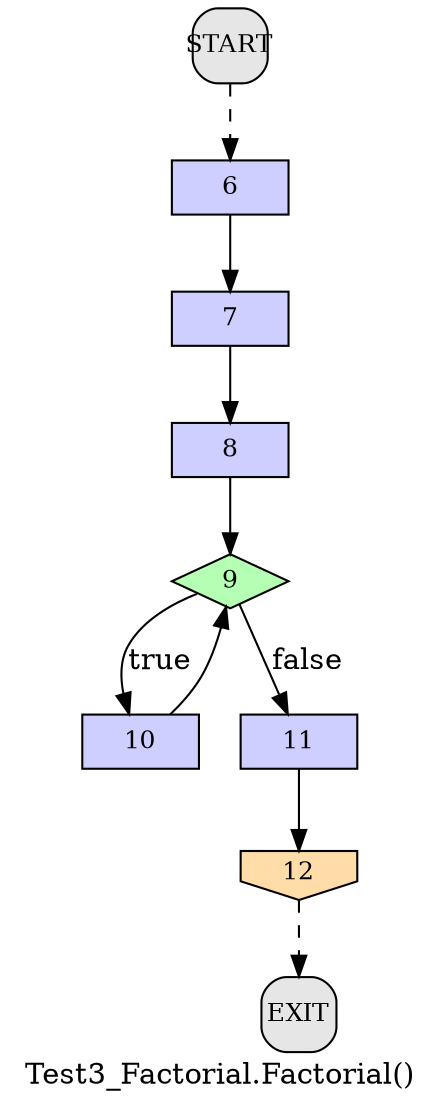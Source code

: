 /* --------------------------------------------------- */
/* Generated by Dr. Garbage Control Flow Graph Factory */
/* http://www.drgarbage.com                            */
/* Version: 4.5.0.201508311741                         */
/* Retrieved on: 2015-11-19 12:10:56.029               */
/* --------------------------------------------------- */
digraph "Test3_Factorial.Factorial()" {
 graph [label="Test3_Factorial.Factorial()"];
 2 [label="6", shape=box, style=filled, fillcolor="#CECEFF", fixedsize=true, fontsize=12, width=0.78, height=0.36 ]
 3 [label="7", shape=box, style=filled, fillcolor="#CECEFF", fixedsize=true, fontsize=12, width=0.78, height=0.36 ]
 4 [label="8", shape=box, style=filled, fillcolor="#CECEFF", fixedsize=true, fontsize=12, width=0.78, height=0.36 ]
 5 [label="9", shape=diamond, style=filled, fillcolor="#B4FFB4", fixedsize=true, fontsize=12, width=0.78, height=0.36 ]
 6 [label="10", shape=box, style=filled, fillcolor="#CECEFF", fixedsize=true, fontsize=12, width=0.78, height=0.36 ]
 7 [label="11", shape=box, style=filled, fillcolor="#CECEFF", fixedsize=true, fontsize=12, width=0.78, height=0.36 ]
 8 [label="12", shape=invhouse, style=filled, fillcolor="#FFDCA8", fixedsize=true, fontsize=12, width=0.78, height=0.36 ]
 9 [label="START", shape=box, style="filled, rounded", fillcolor="#E6E6E6", fixedsize=true, fontsize=12, width=0.5, height=0.5 ]
 10 [label="EXIT", shape=box, style="filled, rounded", fillcolor="#E6E6E6", fixedsize=true, fontsize=12, width=0.5, height=0.5 ]
 9 -> 2 [label="", style=dashed ]
 2 -> 3 [label="", style=solid ]
 3 -> 4 [label="", style=solid ]
 4 -> 5 [label="", style=solid ]
 6 -> 5 [label="", style=solid ]
 5 -> 6 [label="true", style=solid ]
 5 -> 7 [label="false", style=solid ]
 7 -> 8 [label="", style=solid ]
 8 -> 10 [label="", style=dashed ]
}
